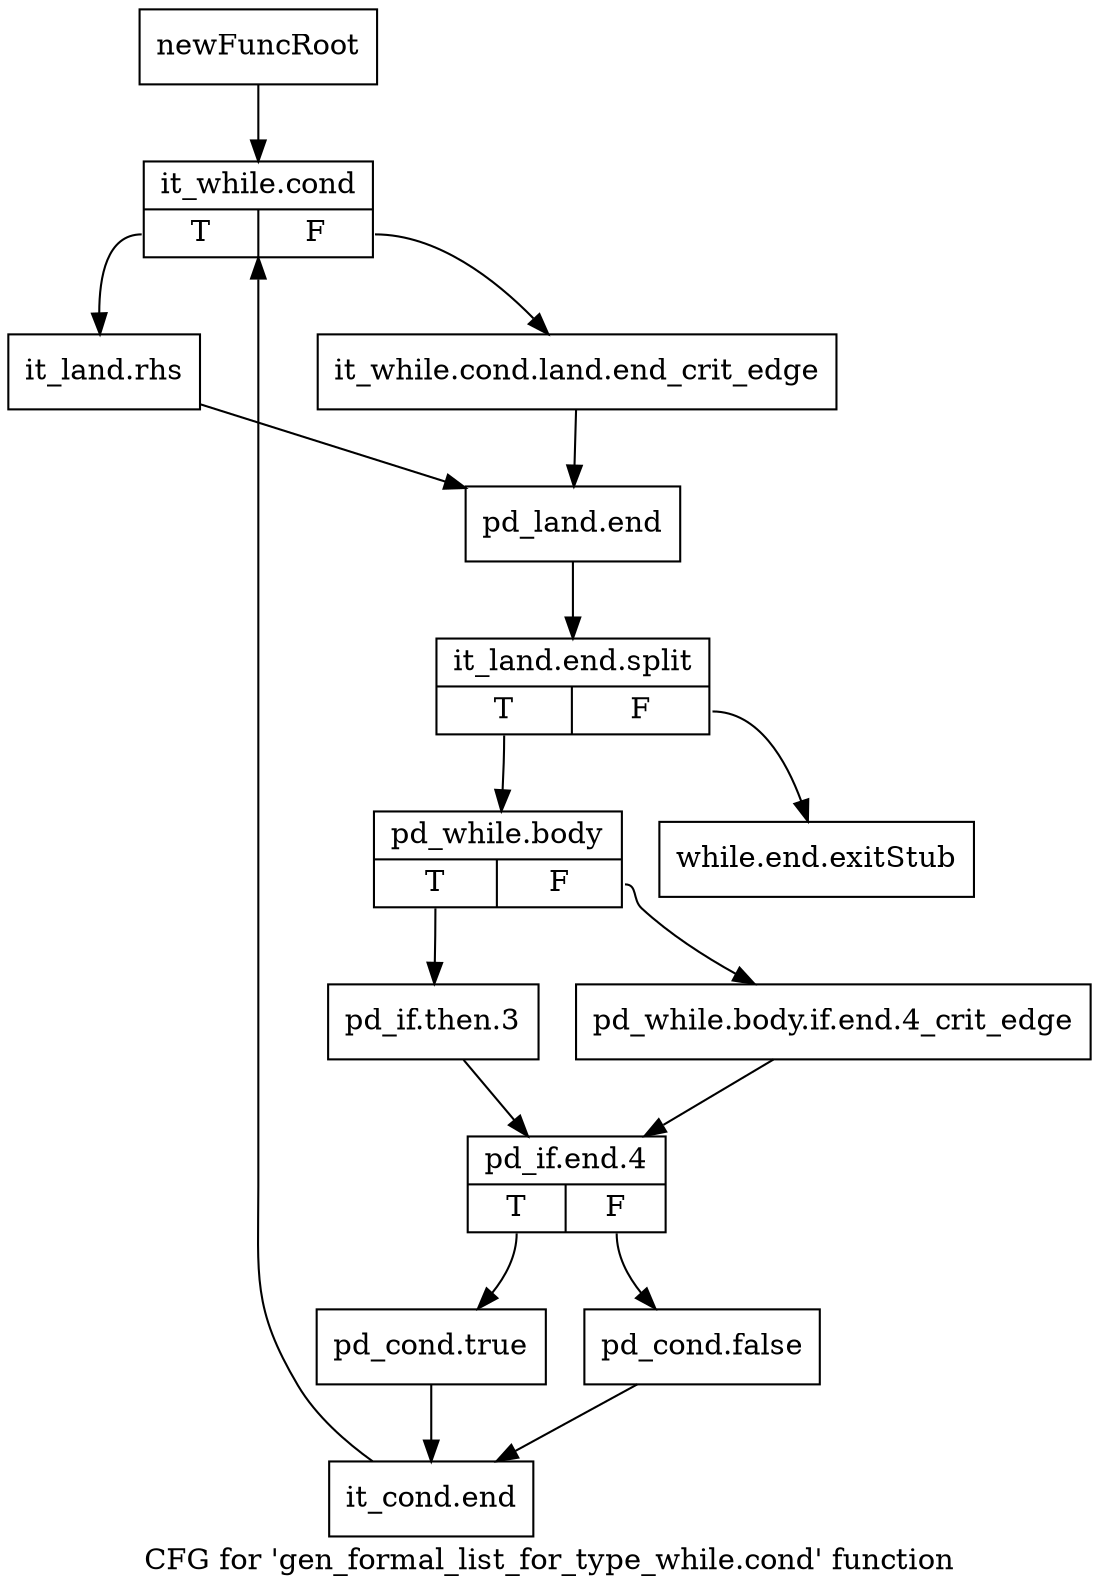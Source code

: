 digraph "CFG for 'gen_formal_list_for_type_while.cond' function" {
	label="CFG for 'gen_formal_list_for_type_while.cond' function";

	Node0xa11d430 [shape=record,label="{newFuncRoot}"];
	Node0xa11d430 -> Node0xa11d4d0;
	Node0xa11d480 [shape=record,label="{while.end.exitStub}"];
	Node0xa11d4d0 [shape=record,label="{it_while.cond|{<s0>T|<s1>F}}"];
	Node0xa11d4d0:s0 -> Node0xa11d570;
	Node0xa11d4d0:s1 -> Node0xa11d520;
	Node0xa11d520 [shape=record,label="{it_while.cond.land.end_crit_edge}"];
	Node0xa11d520 -> Node0xa11d5c0;
	Node0xa11d570 [shape=record,label="{it_land.rhs}"];
	Node0xa11d570 -> Node0xa11d5c0;
	Node0xa11d5c0 [shape=record,label="{pd_land.end}"];
	Node0xa11d5c0 -> Node0xf086c30;
	Node0xf086c30 [shape=record,label="{it_land.end.split|{<s0>T|<s1>F}}"];
	Node0xf086c30:s0 -> Node0xa11d610;
	Node0xf086c30:s1 -> Node0xa11d480;
	Node0xa11d610 [shape=record,label="{pd_while.body|{<s0>T|<s1>F}}"];
	Node0xa11d610:s0 -> Node0xa11d6b0;
	Node0xa11d610:s1 -> Node0xa11d660;
	Node0xa11d660 [shape=record,label="{pd_while.body.if.end.4_crit_edge}"];
	Node0xa11d660 -> Node0xa11d700;
	Node0xa11d6b0 [shape=record,label="{pd_if.then.3}"];
	Node0xa11d6b0 -> Node0xa11d700;
	Node0xa11d700 [shape=record,label="{pd_if.end.4|{<s0>T|<s1>F}}"];
	Node0xa11d700:s0 -> Node0xa11d7a0;
	Node0xa11d700:s1 -> Node0xa11d750;
	Node0xa11d750 [shape=record,label="{pd_cond.false}"];
	Node0xa11d750 -> Node0xa11d7f0;
	Node0xa11d7a0 [shape=record,label="{pd_cond.true}"];
	Node0xa11d7a0 -> Node0xa11d7f0;
	Node0xa11d7f0 [shape=record,label="{it_cond.end}"];
	Node0xa11d7f0 -> Node0xa11d4d0;
}
